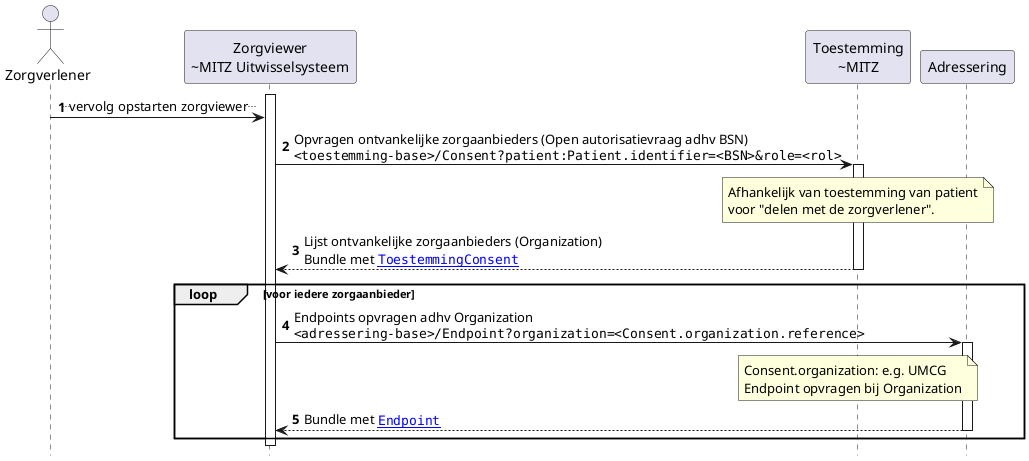 @startuml
hide footbox
autonumber

actor Zorgverlener
participant "Zorgviewer\n~MITZ Uitwisselsysteem" as Zorgviewer
participant "Toestemming\n~MITZ" as Toestemming
participant Adressering

activate Zorgviewer
Zorgverlener->Zorgviewer: ..vervolg opstarten zorgviewer..
Zorgviewer->Toestemming: Opvragen ontvankelijke zorgaanbieders (Open autorisatievraag adhv BSN)\n""<toestemming-base>/Consent?patient:Patient.identifier=<BSN>&role=<rol>""
note over Toestemming: Afhankelijk van toestemming van patient\nvoor "delen met de zorgverlener".
activate Toestemming
Toestemming-->Zorgviewer: Lijst ontvankelijke zorgaanbieders (Organization)\nBundle met ""[[StructureDefinition-ToestemmingConsent.html ToestemmingConsent]]""
deactivate Toestemming

loop voor iedere zorgaanbieder
  Zorgviewer->Adressering: Endpoints opvragen adhv Organization\n""<adressering-base>/Endpoint?organization=<Consent.organization.reference>""
  note over Toestemming
    Consent.organization: e.g. UMCG
    Endpoint opvragen bij Organization
  end note
  activate Adressering
  Adressering-->Zorgviewer: Bundle met ""[[StructureDefinition-Endpoint.html Endpoint]]""
  deactivate Adressering
end loop

deactivate Zorgviewer

@enduml